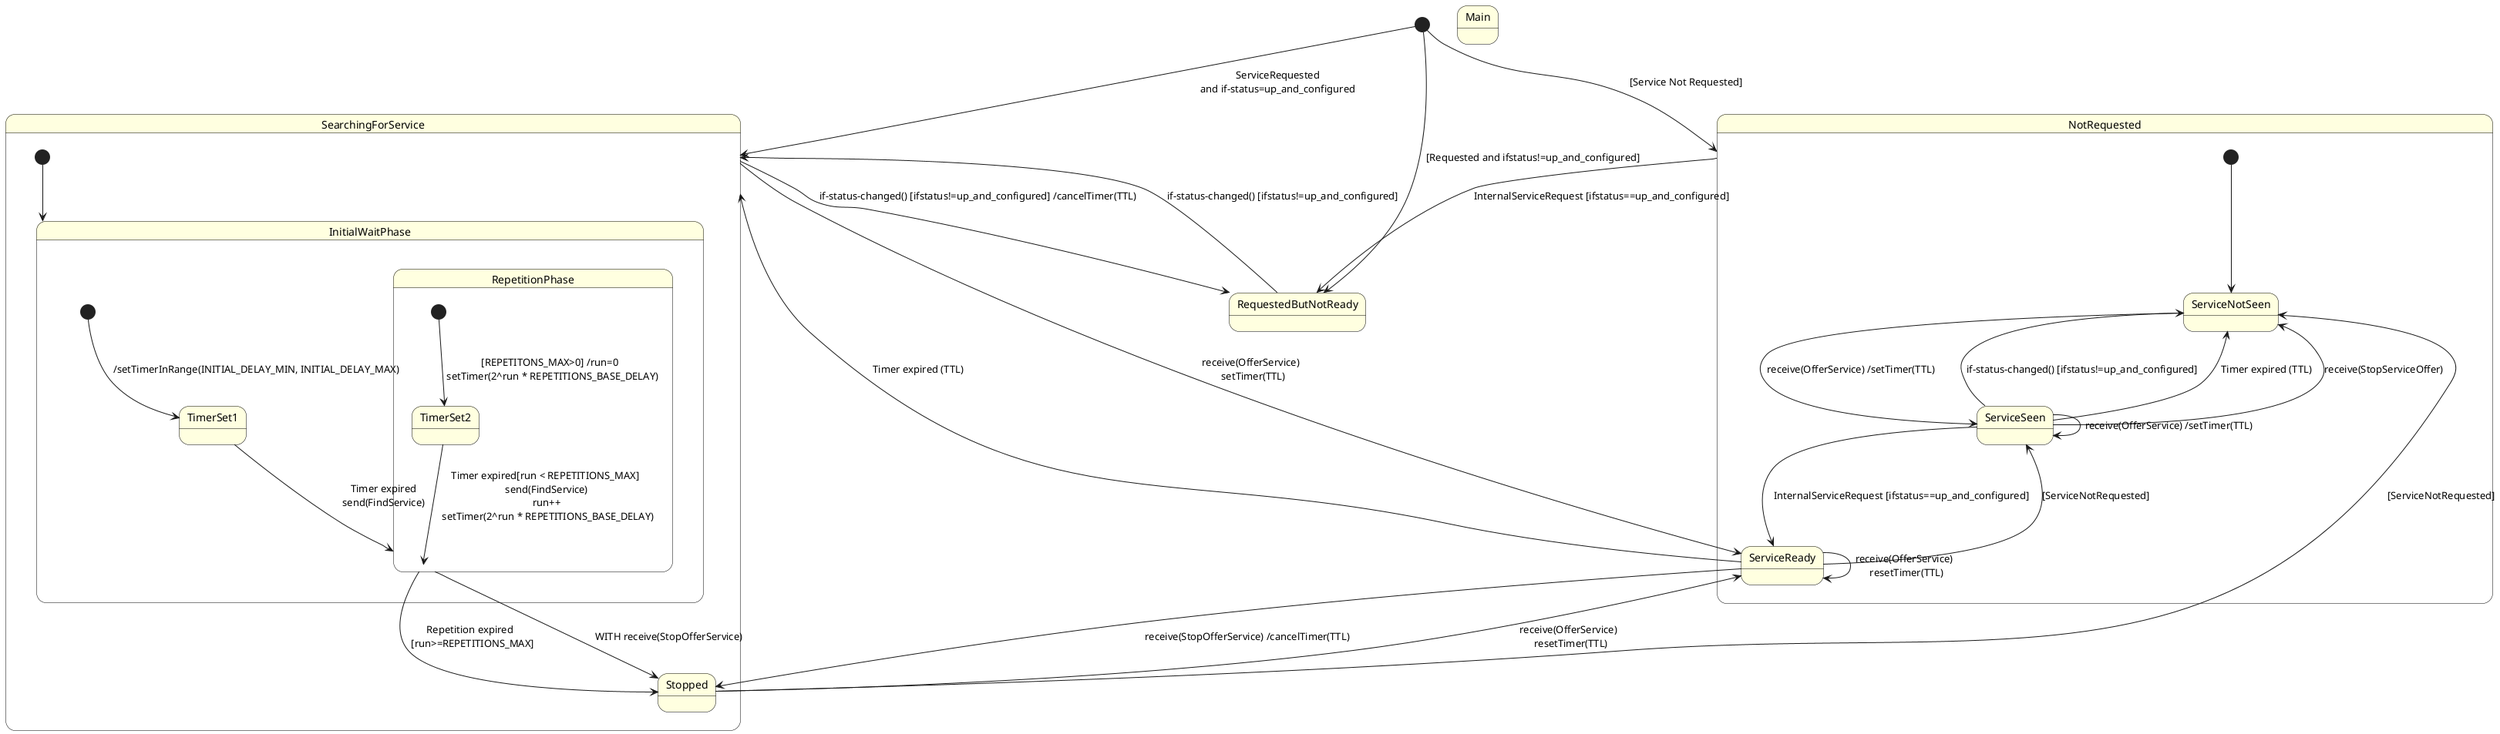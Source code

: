 @startuml
skinparam state {
  BackgroundColor LightYellow
  BorderColor Black
}

[*] --> NotRequested : [Service Not Requested]
[*] --> RequestedButNotReady : [Requested and ifstatus!=up_and_configured]
[*] --> SearchingForService : ServiceRequested\nand if-status=up_and_configured

state NotRequested {
  [*] --> ServiceNotSeen
  
  state ServiceNotSeen
  ServiceNotSeen --> ServiceSeen : receive(OfferService) /setTimer(TTL)

  state ServiceSeen 
  ServiceSeen --> ServiceNotSeen : if-status-changed() [ifstatus!=up_and_configured]
  ServiceSeen --> ServiceNotSeen : Timer expired (TTL)
  ServiceSeen --> ServiceNotSeen : receive(StopServiceOffer)
  ServiceSeen --> ServiceSeen : receive(OfferService) /setTimer(TTL)
  ServiceSeen --> ServiceReady : InternalServiceRequest [ifstatus==up_and_configured]
}

NotRequested --> RequestedButNotReady : InternalServiceRequest [ifstatus==up_and_configured]

state RequestedButNotReady

RequestedButNotReady --> SearchingForService :  if-status-changed() [ifstatus!=up_and_configured]

state SearchingForService {
    [*] --> InitialWaitPhase
    
    state InitialWaitPhase {
      state TimerSet1
      [*] --> TimerSet1: /setTimerInRange(INITIAL_DELAY_MIN, INITIAL_DELAY_MAX)
      TimerSet1 --> RepetitionPhase : Timer expired\nsend(FindService)
    }
    
    state RepetitionPhase {
      state TimerSet2
      [*] --> TimerSet2 : [REPETITONS_MAX>0] /run=0 \n setTimer(2^run * REPETITIONS_BASE_DELAY)
      TimerSet2 --> RepetitionPhase : Timer expired[run < REPETITIONS_MAX] \n send(FindService) \n run++ \n setTimer(2^run * REPETITIONS_BASE_DELAY)
    }
    RepetitionPhase --> Stopped: Repetition expired \n [run>=REPETITIONS_MAX]
    RepetitionPhase --> Stopped: WITH receive(StopOfferService)
}

SearchingForService --> RequestedButNotReady: if-status-changed() [ifstatus!=up_and_configured] /cancelTimer(TTL)

SearchingForService --> ServiceReady : receive(OfferService) \n setTimer(TTL)

state Main {
  state ServiceReady
  ServiceReady --> ServiceReady : receive(OfferService) \n resetTimer(TTL)
  ServiceReady --> SearchingForService : Timer expired (TTL)
  ServiceReady --> ServiceSeen : [ServiceNotRequested]
  ServiceReady --> Stopped : receive(StopOfferService) /cancelTimer(TTL)
  state Stopped 
  Stopped --> ServiceReady : receive(OfferService) \n resetTimer(TTL)
  Stopped --> ServiceNotSeen : [ServiceNotRequested]
}
@enduml
